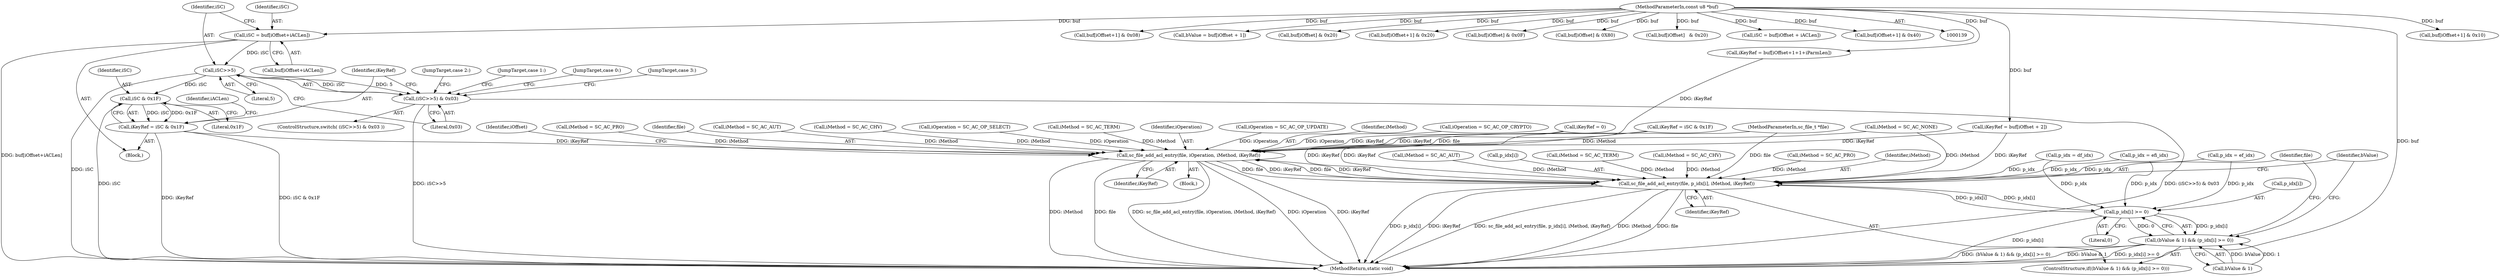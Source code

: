 digraph "0_OpenSC_8fe377e93b4b56060e5bbfb6f3142ceaeca744fa_17@pointer" {
"1000254" [label="(Call,iSC = buf[iOffset+iACLen])"];
"1000141" [label="(MethodParameterIn,const u8 *buf)"];
"1000263" [label="(Call,iSC>>5)"];
"1000262" [label="(Call,(iSC>>5) & 0x03)"];
"1000286" [label="(Call,iSC & 0x1F)"];
"1000284" [label="(Call,iKeyRef = iSC & 0x1F)"];
"1000334" [label="(Call,sc_file_add_acl_entry(file, iOperation, iMethod, iKeyRef))"];
"1000453" [label="(Call,sc_file_add_acl_entry(file, p_idx[i], iMethod, iKeyRef))"];
"1000448" [label="(Call,p_idx[i] >= 0)"];
"1000444" [label="(Call,(bValue & 1) && (p_idx[i] >= 0))"];
"1000288" [label="(Literal,0x1F)"];
"1000445" [label="(Call,bValue & 1)"];
"1000263" [label="(Call,iSC>>5)"];
"1000264" [label="(Identifier,iSC)"];
"1000231" [label="(Call,buf[iOffset+1] & 0x10)"];
"1000337" [label="(Identifier,iMethod)"];
"1000278" [label="(JumpTarget,case 2:)"];
"1000455" [label="(Call,p_idx[i])"];
"1000286" [label="(Call,iSC & 0x1F)"];
"1000453" [label="(Call,sc_file_add_acl_entry(file, p_idx[i], iMethod, iKeyRef))"];
"1000444" [label="(Call,(bValue & 1) && (p_idx[i] >= 0))"];
"1000256" [label="(Call,buf[iOffset+iACLen])"];
"1000241" [label="(Call,buf[iOffset+1] & 0x08)"];
"1000426" [label="(Call,bValue = buf[iOffset + 1])"];
"1000262" [label="(Call,(iSC>>5) & 0x03)"];
"1000338" [label="(Identifier,iKeyRef)"];
"1000280" [label="(Call,iMethod = SC_AC_PRO)"];
"1000404" [label="(Call,iKeyRef = iSC & 0x1F)"];
"1000255" [label="(Identifier,iSC)"];
"1000330" [label="(Call,iOperation = SC_AC_OP_SELECT)"];
"1000291" [label="(Identifier,iACLen)"];
"1000298" [label="(Call,iKeyRef = buf[iOffset+1+1+iParmLen])"];
"1000449" [label="(Call,p_idx[i])"];
"1000254" [label="(Call,iSC = buf[iOffset+iACLen])"];
"1000265" [label="(Literal,5)"];
"1000389" [label="(Call,iMethod = SC_AC_TERM)"];
"1000367" [label="(Call,buf[iOffset] & 0x20)"];
"1000221" [label="(Call,buf[iOffset+1] & 0x20)"];
"1000269" [label="(Call,iMethod = SC_AC_TERM)"];
"1000459" [label="(Identifier,iKeyRef)"];
"1000287" [label="(Identifier,iSC)"];
"1000336" [label="(Identifier,iOperation)"];
"1000454" [label="(Identifier,file)"];
"1000423" [label="(Call,iMethod = SC_AC_CHV)"];
"1000175" [label="(Call,buf[iOffset] & 0x0F)"];
"1000473" [label="(MethodReturn,static void)"];
"1000188" [label="(Call,buf[iOffset] & 0X80)"];
"1000261" [label="(ControlStructure,switch( (iSC>>5) & 0x03 ))"];
"1000325" [label="(Call,iOperation = SC_AC_OP_UPDATE)"];
"1000285" [label="(Identifier,iKeyRef)"];
"1000140" [label="(MethodParameterIn,sc_file_t *file)"];
"1000416" [label="(Call,iKeyRef = buf[iOffset + 2])"];
"1000320" [label="(Call,iOperation = SC_AC_OP_CRYPTO)"];
"1000273" [label="(JumpTarget,case 1:)"];
"1000400" [label="(Call,iMethod = SC_AC_PRO)"];
"1000193" [label="(Block,)"];
"1000452" [label="(Literal,0)"];
"1000464" [label="(Identifier,iOffset)"];
"1000284" [label="(Call,iKeyRef = iSC & 0x1F)"];
"1000352" [label="(Call,p_idx = efi_idx)"];
"1000266" [label="(Literal,0x03)"];
"1000458" [label="(Identifier,iMethod)"];
"1000334" [label="(Call,sc_file_add_acl_entry(file, iOperation, iMethod, iKeyRef))"];
"1000268" [label="(JumpTarget,case 0:)"];
"1000357" [label="(Call,p_idx = ef_idx)"];
"1000184" [label="(Call,iMethod = SC_AC_NONE)"];
"1000203" [label="(Call,buf[iOffset]   & 0x20)"];
"1000335" [label="(Identifier,file)"];
"1000274" [label="(Call,iMethod = SC_AC_AUT)"];
"1000309" [label="(Call,iMethod = SC_AC_CHV)"];
"1000252" [label="(Block,)"];
"1000156" [label="(Call,iKeyRef = 0)"];
"1000347" [label="(Call,p_idx = df_idx)"];
"1000374" [label="(Call,iSC = buf[iOffset + iACLen])"];
"1000141" [label="(MethodParameterIn,const u8 *buf)"];
"1000443" [label="(ControlStructure,if((bValue & 1) && (p_idx[i] >= 0)))"];
"1000461" [label="(Identifier,bValue)"];
"1000394" [label="(Call,iMethod = SC_AC_AUT)"];
"1000448" [label="(Call,p_idx[i] >= 0)"];
"1000279" [label="(JumpTarget,case 3:)"];
"1000211" [label="(Call,buf[iOffset+1] & 0x40)"];
"1000254" -> "1000252"  [label="AST: "];
"1000254" -> "1000256"  [label="CFG: "];
"1000255" -> "1000254"  [label="AST: "];
"1000256" -> "1000254"  [label="AST: "];
"1000264" -> "1000254"  [label="CFG: "];
"1000254" -> "1000473"  [label="DDG: buf[iOffset+iACLen]"];
"1000141" -> "1000254"  [label="DDG: buf"];
"1000254" -> "1000263"  [label="DDG: iSC"];
"1000141" -> "1000139"  [label="AST: "];
"1000141" -> "1000473"  [label="DDG: buf"];
"1000141" -> "1000175"  [label="DDG: buf"];
"1000141" -> "1000188"  [label="DDG: buf"];
"1000141" -> "1000203"  [label="DDG: buf"];
"1000141" -> "1000211"  [label="DDG: buf"];
"1000141" -> "1000221"  [label="DDG: buf"];
"1000141" -> "1000231"  [label="DDG: buf"];
"1000141" -> "1000241"  [label="DDG: buf"];
"1000141" -> "1000298"  [label="DDG: buf"];
"1000141" -> "1000367"  [label="DDG: buf"];
"1000141" -> "1000374"  [label="DDG: buf"];
"1000141" -> "1000416"  [label="DDG: buf"];
"1000141" -> "1000426"  [label="DDG: buf"];
"1000263" -> "1000262"  [label="AST: "];
"1000263" -> "1000265"  [label="CFG: "];
"1000264" -> "1000263"  [label="AST: "];
"1000265" -> "1000263"  [label="AST: "];
"1000266" -> "1000263"  [label="CFG: "];
"1000263" -> "1000473"  [label="DDG: iSC"];
"1000263" -> "1000262"  [label="DDG: iSC"];
"1000263" -> "1000262"  [label="DDG: 5"];
"1000263" -> "1000286"  [label="DDG: iSC"];
"1000262" -> "1000261"  [label="AST: "];
"1000262" -> "1000266"  [label="CFG: "];
"1000266" -> "1000262"  [label="AST: "];
"1000268" -> "1000262"  [label="CFG: "];
"1000273" -> "1000262"  [label="CFG: "];
"1000278" -> "1000262"  [label="CFG: "];
"1000279" -> "1000262"  [label="CFG: "];
"1000285" -> "1000262"  [label="CFG: "];
"1000262" -> "1000473"  [label="DDG: (iSC>>5) & 0x03"];
"1000262" -> "1000473"  [label="DDG: iSC>>5"];
"1000286" -> "1000284"  [label="AST: "];
"1000286" -> "1000288"  [label="CFG: "];
"1000287" -> "1000286"  [label="AST: "];
"1000288" -> "1000286"  [label="AST: "];
"1000284" -> "1000286"  [label="CFG: "];
"1000286" -> "1000473"  [label="DDG: iSC"];
"1000286" -> "1000284"  [label="DDG: iSC"];
"1000286" -> "1000284"  [label="DDG: 0x1F"];
"1000284" -> "1000252"  [label="AST: "];
"1000285" -> "1000284"  [label="AST: "];
"1000291" -> "1000284"  [label="CFG: "];
"1000284" -> "1000473"  [label="DDG: iSC & 0x1F"];
"1000284" -> "1000473"  [label="DDG: iKeyRef"];
"1000284" -> "1000334"  [label="DDG: iKeyRef"];
"1000334" -> "1000193"  [label="AST: "];
"1000334" -> "1000338"  [label="CFG: "];
"1000335" -> "1000334"  [label="AST: "];
"1000336" -> "1000334"  [label="AST: "];
"1000337" -> "1000334"  [label="AST: "];
"1000338" -> "1000334"  [label="AST: "];
"1000464" -> "1000334"  [label="CFG: "];
"1000334" -> "1000473"  [label="DDG: sc_file_add_acl_entry(file, iOperation, iMethod, iKeyRef)"];
"1000334" -> "1000473"  [label="DDG: iOperation"];
"1000334" -> "1000473"  [label="DDG: iKeyRef"];
"1000334" -> "1000473"  [label="DDG: iMethod"];
"1000334" -> "1000473"  [label="DDG: file"];
"1000453" -> "1000334"  [label="DDG: file"];
"1000453" -> "1000334"  [label="DDG: iKeyRef"];
"1000140" -> "1000334"  [label="DDG: file"];
"1000325" -> "1000334"  [label="DDG: iOperation"];
"1000330" -> "1000334"  [label="DDG: iOperation"];
"1000320" -> "1000334"  [label="DDG: iOperation"];
"1000309" -> "1000334"  [label="DDG: iMethod"];
"1000184" -> "1000334"  [label="DDG: iMethod"];
"1000274" -> "1000334"  [label="DDG: iMethod"];
"1000280" -> "1000334"  [label="DDG: iMethod"];
"1000269" -> "1000334"  [label="DDG: iMethod"];
"1000156" -> "1000334"  [label="DDG: iKeyRef"];
"1000298" -> "1000334"  [label="DDG: iKeyRef"];
"1000416" -> "1000334"  [label="DDG: iKeyRef"];
"1000404" -> "1000334"  [label="DDG: iKeyRef"];
"1000334" -> "1000453"  [label="DDG: file"];
"1000334" -> "1000453"  [label="DDG: iKeyRef"];
"1000453" -> "1000443"  [label="AST: "];
"1000453" -> "1000459"  [label="CFG: "];
"1000454" -> "1000453"  [label="AST: "];
"1000455" -> "1000453"  [label="AST: "];
"1000458" -> "1000453"  [label="AST: "];
"1000459" -> "1000453"  [label="AST: "];
"1000461" -> "1000453"  [label="CFG: "];
"1000453" -> "1000473"  [label="DDG: p_idx[i]"];
"1000453" -> "1000473"  [label="DDG: iKeyRef"];
"1000453" -> "1000473"  [label="DDG: sc_file_add_acl_entry(file, p_idx[i], iMethod, iKeyRef)"];
"1000453" -> "1000473"  [label="DDG: iMethod"];
"1000453" -> "1000473"  [label="DDG: file"];
"1000453" -> "1000448"  [label="DDG: p_idx[i]"];
"1000140" -> "1000453"  [label="DDG: file"];
"1000352" -> "1000453"  [label="DDG: p_idx"];
"1000347" -> "1000453"  [label="DDG: p_idx"];
"1000448" -> "1000453"  [label="DDG: p_idx[i]"];
"1000357" -> "1000453"  [label="DDG: p_idx"];
"1000184" -> "1000453"  [label="DDG: iMethod"];
"1000400" -> "1000453"  [label="DDG: iMethod"];
"1000423" -> "1000453"  [label="DDG: iMethod"];
"1000389" -> "1000453"  [label="DDG: iMethod"];
"1000394" -> "1000453"  [label="DDG: iMethod"];
"1000156" -> "1000453"  [label="DDG: iKeyRef"];
"1000416" -> "1000453"  [label="DDG: iKeyRef"];
"1000404" -> "1000453"  [label="DDG: iKeyRef"];
"1000448" -> "1000444"  [label="AST: "];
"1000448" -> "1000452"  [label="CFG: "];
"1000449" -> "1000448"  [label="AST: "];
"1000452" -> "1000448"  [label="AST: "];
"1000444" -> "1000448"  [label="CFG: "];
"1000448" -> "1000473"  [label="DDG: p_idx[i]"];
"1000448" -> "1000444"  [label="DDG: p_idx[i]"];
"1000448" -> "1000444"  [label="DDG: 0"];
"1000352" -> "1000448"  [label="DDG: p_idx"];
"1000347" -> "1000448"  [label="DDG: p_idx"];
"1000357" -> "1000448"  [label="DDG: p_idx"];
"1000444" -> "1000443"  [label="AST: "];
"1000444" -> "1000445"  [label="CFG: "];
"1000445" -> "1000444"  [label="AST: "];
"1000454" -> "1000444"  [label="CFG: "];
"1000461" -> "1000444"  [label="CFG: "];
"1000444" -> "1000473"  [label="DDG: bValue & 1"];
"1000444" -> "1000473"  [label="DDG: p_idx[i] >= 0"];
"1000444" -> "1000473"  [label="DDG: (bValue & 1) && (p_idx[i] >= 0)"];
"1000445" -> "1000444"  [label="DDG: bValue"];
"1000445" -> "1000444"  [label="DDG: 1"];
}
